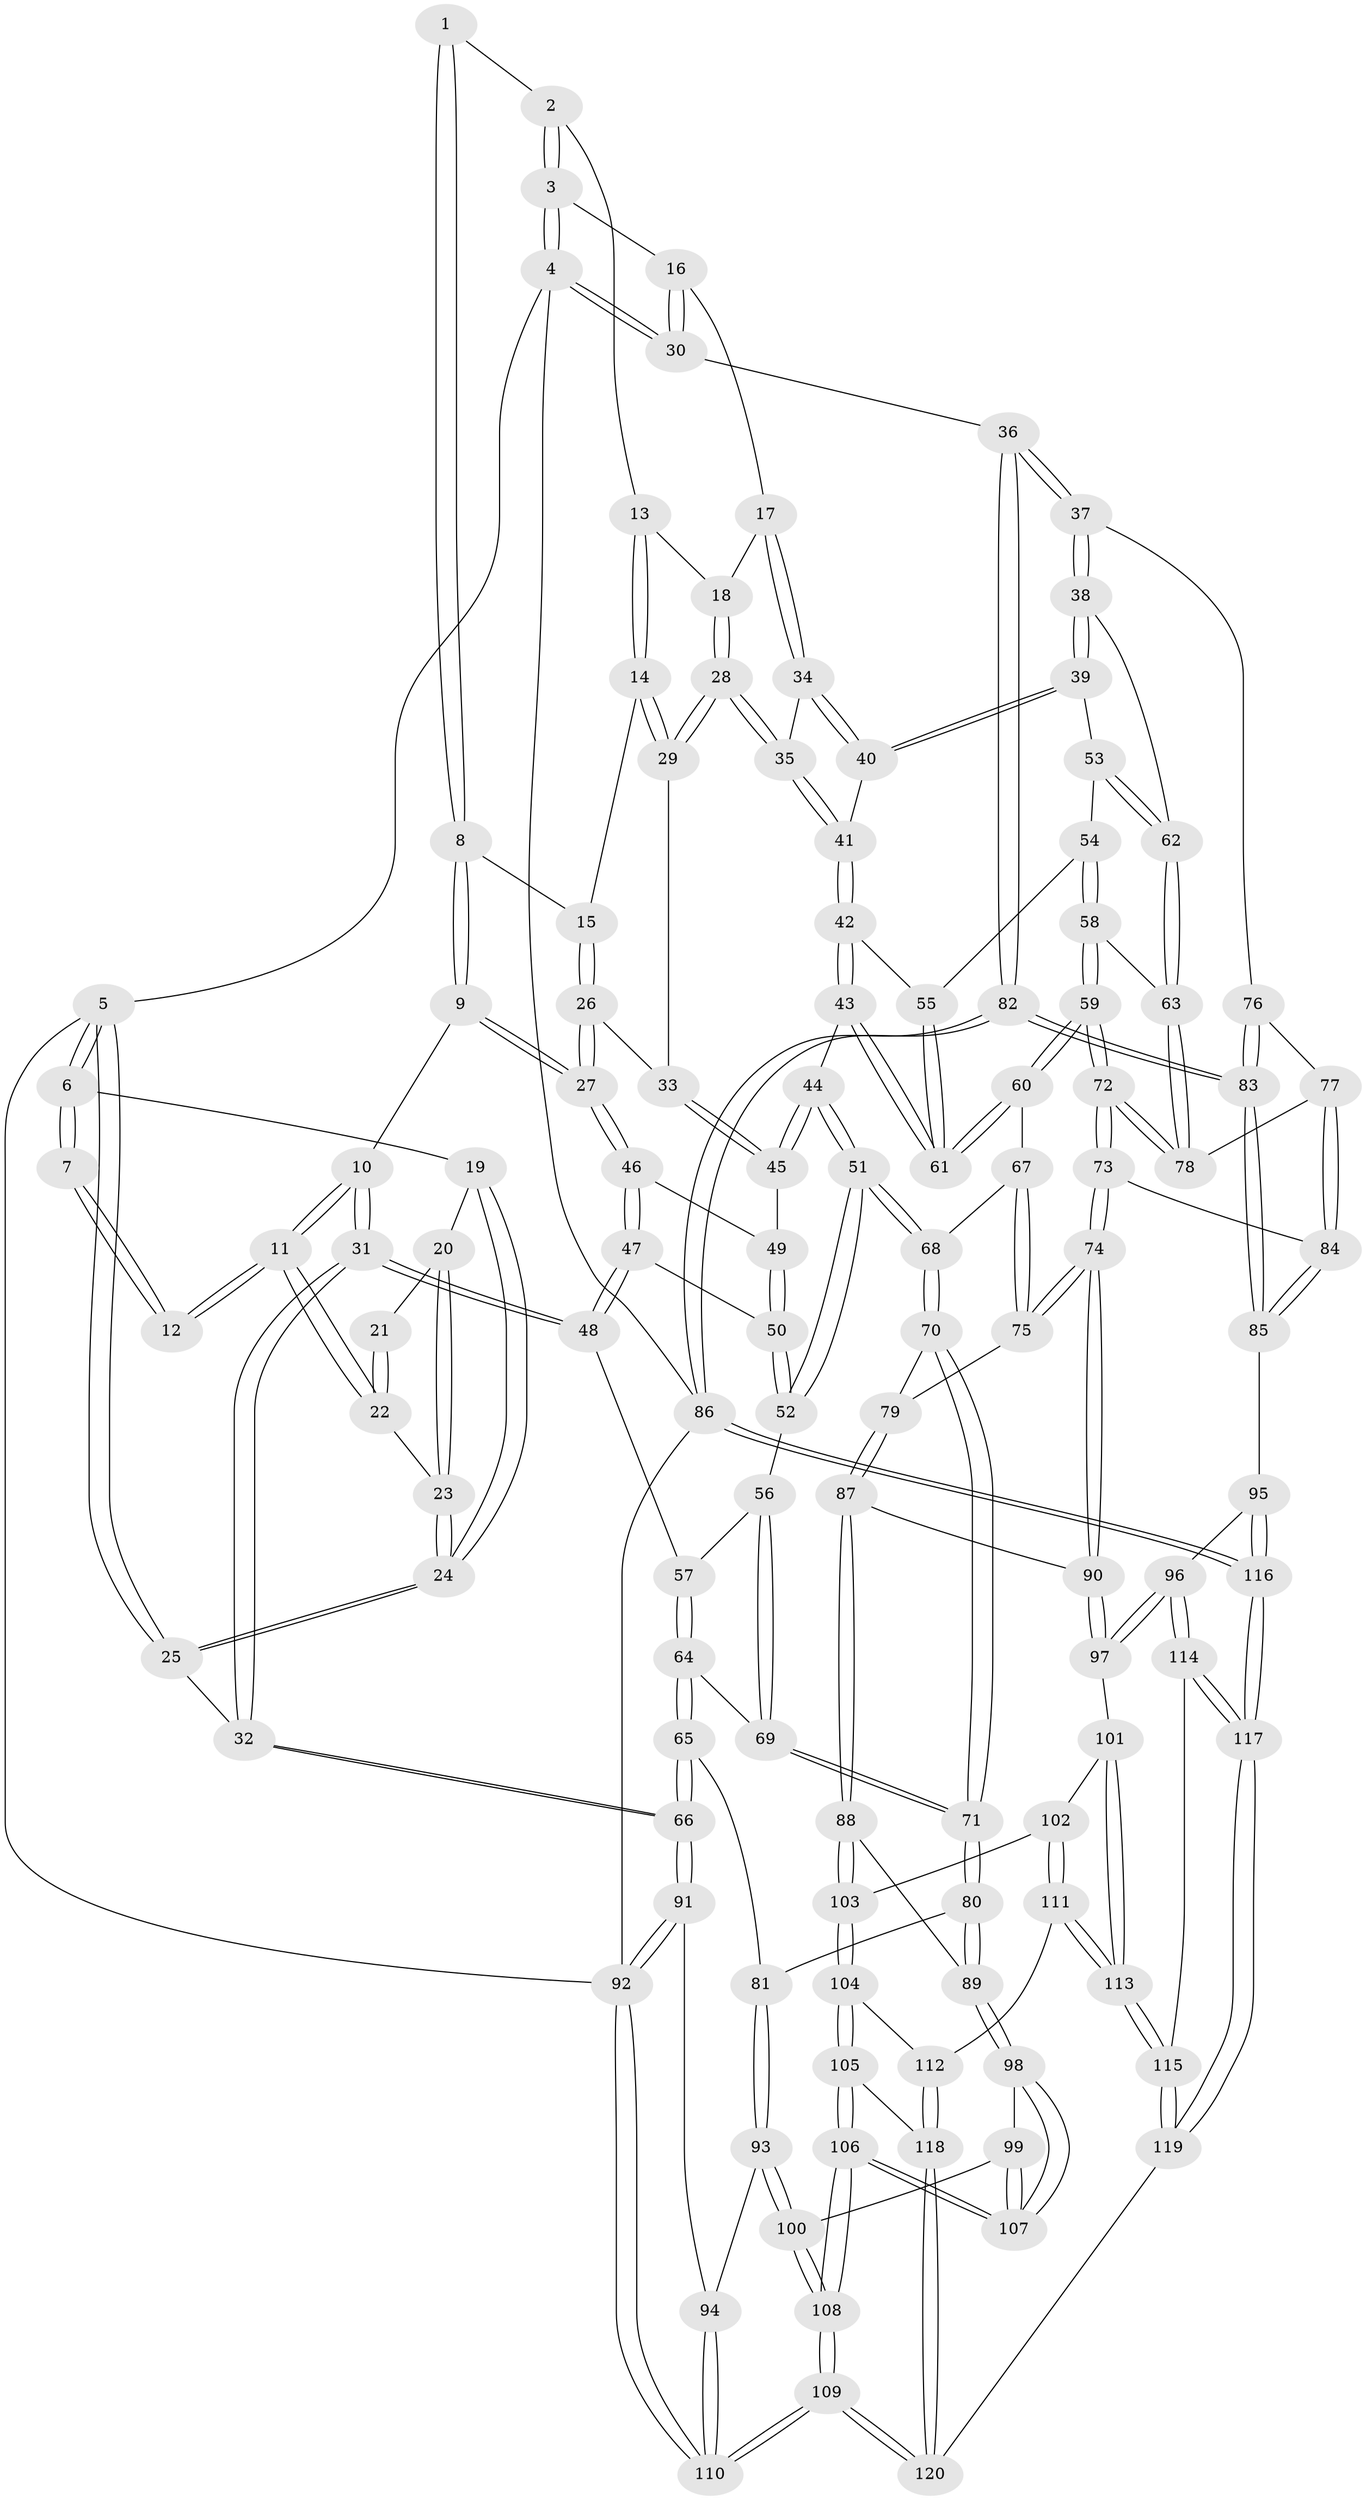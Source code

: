 // Generated by graph-tools (version 1.1) at 2025/27/03/09/25 03:27:10]
// undirected, 120 vertices, 297 edges
graph export_dot {
graph [start="1"]
  node [color=gray90,style=filled];
  1 [pos="+0.3641072789295444+0"];
  2 [pos="+0.6005505638436871+0"];
  3 [pos="+1+0"];
  4 [pos="+1+0"];
  5 [pos="+0+0"];
  6 [pos="+0+0"];
  7 [pos="+0.20811954537559835+0"];
  8 [pos="+0.3641170942952686+0"];
  9 [pos="+0.24162333660462373+0.16460569616131968"];
  10 [pos="+0.23830684159838314+0.16375695822099962"];
  11 [pos="+0.20829894841097366+0.132444763589246"];
  12 [pos="+0.19324620911724075+0.014189324079182953"];
  13 [pos="+0.5981916439764051+0"];
  14 [pos="+0.549387373503379+0.12156474588454547"];
  15 [pos="+0.40965573308271996+0.08467796763283388"];
  16 [pos="+0.8582450341243851+0.08736587337656015"];
  17 [pos="+0.8428953689433284+0.11672538420044887"];
  18 [pos="+0.7280099984274182+0.09903848150784872"];
  19 [pos="+0.038711675464648224+0.013511361389726627"];
  20 [pos="+0.05677292566783602+0.03762351400668331"];
  21 [pos="+0.0864381325649448+0.047177464464413066"];
  22 [pos="+0.18888984000867645+0.12977316549770096"];
  23 [pos="+0.06750795921995739+0.13854994000620172"];
  24 [pos="+0+0.21322727444626974"];
  25 [pos="+0+0.3588569469830833"];
  26 [pos="+0.30651356520248846+0.18853669071378637"];
  27 [pos="+0.29300804478739856+0.19568508930935394"];
  28 [pos="+0.5821753018826515+0.17622735219752053"];
  29 [pos="+0.5575107879137122+0.14685149467575928"];
  30 [pos="+1+0.27562774604049967"];
  31 [pos="+0.04070473895742244+0.3458030667937726"];
  32 [pos="+0+0.40282034657751054"];
  33 [pos="+0.4616785966479995+0.19352101090093843"];
  34 [pos="+0.8428145844303708+0.1253502990740341"];
  35 [pos="+0.6038676171762923+0.2380653595344417"];
  36 [pos="+1+0.36659968736466647"];
  37 [pos="+1+0.36751258599013636"];
  38 [pos="+1+0.3542090095429775"];
  39 [pos="+0.8993131616824134+0.30638790346471445"];
  40 [pos="+0.8639625368095338+0.2466066116914833"];
  41 [pos="+0.6069108185632147+0.2574406265786758"];
  42 [pos="+0.590230590817725+0.33838859732179455"];
  43 [pos="+0.588836318435232+0.3412757133374422"];
  44 [pos="+0.5813791374245714+0.34649337660333834"];
  45 [pos="+0.4290471625841315+0.28774172873566023"];
  46 [pos="+0.3015616010584267+0.2244623136755063"];
  47 [pos="+0.28809640103789+0.31357723676815574"];
  48 [pos="+0.2472043538324997+0.37902728854795326"];
  49 [pos="+0.42438576272072603+0.28801523418137653"];
  50 [pos="+0.38765008819595+0.3675253233451119"];
  51 [pos="+0.51032716529489+0.45219351772871325"];
  52 [pos="+0.4165589029800872+0.4374728471617504"];
  53 [pos="+0.8924521054956055+0.31267562463924026"];
  54 [pos="+0.8653619495892365+0.33436762042593726"];
  55 [pos="+0.85497582120371+0.3370624151867918"];
  56 [pos="+0.3298603613571583+0.47289103723296944"];
  57 [pos="+0.2512286332964155+0.3897691878142785"];
  58 [pos="+0.8191586736056619+0.44961074849759625"];
  59 [pos="+0.7300164003745864+0.5022509506529088"];
  60 [pos="+0.7200186079423568+0.49036137304138305"];
  61 [pos="+0.6958520257234814+0.4373509200117013"];
  62 [pos="+0.8770649826903912+0.5186667298578795"];
  63 [pos="+0.8714576649353335+0.5253932976405148"];
  64 [pos="+0.1682049287355505+0.5314866967905563"];
  65 [pos="+0.09930382052219719+0.5714379476908474"];
  66 [pos="+0+0.5531536472968392"];
  67 [pos="+0.6495091373447638+0.5062328937996688"];
  68 [pos="+0.5179818869130012+0.49526354109335124"];
  69 [pos="+0.3173357582029465+0.5155584530952134"];
  70 [pos="+0.5180169178051527+0.49720113484770684"];
  71 [pos="+0.34110213120163174+0.6115859875905271"];
  72 [pos="+0.7429295195039154+0.5876535638651301"];
  73 [pos="+0.7011126013477287+0.6410282466695759"];
  74 [pos="+0.6738583615745521+0.6702478585032263"];
  75 [pos="+0.605591377095357+0.6184629369382831"];
  76 [pos="+0.9179261532244702+0.5905753305509731"];
  77 [pos="+0.8718243646947186+0.5875586059105838"];
  78 [pos="+0.8654092853824821+0.582977528096462"];
  79 [pos="+0.5463015183993062+0.5796602105116828"];
  80 [pos="+0.3320588049267871+0.6843902518774624"];
  81 [pos="+0.2459206091052111+0.6643410364793915"];
  82 [pos="+1+0.7988687519158547"];
  83 [pos="+1+0.7730481409838467"];
  84 [pos="+0.8711012224595222+0.6913371114637682"];
  85 [pos="+0.8916763336966802+0.7991969434078239"];
  86 [pos="+1+1"];
  87 [pos="+0.4021140059329489+0.717433914013383"];
  88 [pos="+0.38569158567761286+0.7263992263467176"];
  89 [pos="+0.3526876844437511+0.7143775707519172"];
  90 [pos="+0.6733604271294061+0.7185735372877092"];
  91 [pos="+0+0.5745364780826177"];
  92 [pos="+0+1"];
  93 [pos="+0.1266260916809446+0.7879315385168215"];
  94 [pos="+0.060155569563597015+0.7626823022788799"];
  95 [pos="+0.855415288474342+0.8202429138172094"];
  96 [pos="+0.8104531871094662+0.8282150442552256"];
  97 [pos="+0.686672821814746+0.7759527598176907"];
  98 [pos="+0.3021170979118855+0.7752223407071906"];
  99 [pos="+0.1680140430270348+0.79759935599856"];
  100 [pos="+0.13366906758648991+0.7945069173989032"];
  101 [pos="+0.6544668681335019+0.8087704471188585"];
  102 [pos="+0.6245376263065835+0.8162243597912464"];
  103 [pos="+0.44601506486842557+0.8263784564795335"];
  104 [pos="+0.44395057006113875+0.8438910592387732"];
  105 [pos="+0.3655033671136993+0.9565309877840363"];
  106 [pos="+0.23803458112515896+1"];
  107 [pos="+0.2637064597877416+0.8960310633566515"];
  108 [pos="+0.20820983285629627+1"];
  109 [pos="+0.17681253709489345+1"];
  110 [pos="+0.050988271921366395+1"];
  111 [pos="+0.5224976007451773+0.9438433626452433"];
  112 [pos="+0.5150624250772258+0.9424178292042205"];
  113 [pos="+0.6324764567615022+1"];
  114 [pos="+0.8083135108246167+0.8398761555097345"];
  115 [pos="+0.6994029106644428+1"];
  116 [pos="+1+1"];
  117 [pos="+1+1"];
  118 [pos="+0.49547814512493626+0.964980164128665"];
  119 [pos="+0.7022285448994611+1"];
  120 [pos="+0.39660583552595924+1"];
  1 -- 2;
  1 -- 8;
  1 -- 8;
  2 -- 3;
  2 -- 3;
  2 -- 13;
  3 -- 4;
  3 -- 4;
  3 -- 16;
  4 -- 5;
  4 -- 30;
  4 -- 30;
  4 -- 86;
  5 -- 6;
  5 -- 6;
  5 -- 25;
  5 -- 25;
  5 -- 92;
  6 -- 7;
  6 -- 7;
  6 -- 19;
  7 -- 12;
  7 -- 12;
  8 -- 9;
  8 -- 9;
  8 -- 15;
  9 -- 10;
  9 -- 27;
  9 -- 27;
  10 -- 11;
  10 -- 11;
  10 -- 31;
  10 -- 31;
  11 -- 12;
  11 -- 12;
  11 -- 22;
  11 -- 22;
  13 -- 14;
  13 -- 14;
  13 -- 18;
  14 -- 15;
  14 -- 29;
  14 -- 29;
  15 -- 26;
  15 -- 26;
  16 -- 17;
  16 -- 30;
  16 -- 30;
  17 -- 18;
  17 -- 34;
  17 -- 34;
  18 -- 28;
  18 -- 28;
  19 -- 20;
  19 -- 24;
  19 -- 24;
  20 -- 21;
  20 -- 23;
  20 -- 23;
  21 -- 22;
  21 -- 22;
  22 -- 23;
  23 -- 24;
  23 -- 24;
  24 -- 25;
  24 -- 25;
  25 -- 32;
  26 -- 27;
  26 -- 27;
  26 -- 33;
  27 -- 46;
  27 -- 46;
  28 -- 29;
  28 -- 29;
  28 -- 35;
  28 -- 35;
  29 -- 33;
  30 -- 36;
  31 -- 32;
  31 -- 32;
  31 -- 48;
  31 -- 48;
  32 -- 66;
  32 -- 66;
  33 -- 45;
  33 -- 45;
  34 -- 35;
  34 -- 40;
  34 -- 40;
  35 -- 41;
  35 -- 41;
  36 -- 37;
  36 -- 37;
  36 -- 82;
  36 -- 82;
  37 -- 38;
  37 -- 38;
  37 -- 76;
  38 -- 39;
  38 -- 39;
  38 -- 62;
  39 -- 40;
  39 -- 40;
  39 -- 53;
  40 -- 41;
  41 -- 42;
  41 -- 42;
  42 -- 43;
  42 -- 43;
  42 -- 55;
  43 -- 44;
  43 -- 61;
  43 -- 61;
  44 -- 45;
  44 -- 45;
  44 -- 51;
  44 -- 51;
  45 -- 49;
  46 -- 47;
  46 -- 47;
  46 -- 49;
  47 -- 48;
  47 -- 48;
  47 -- 50;
  48 -- 57;
  49 -- 50;
  49 -- 50;
  50 -- 52;
  50 -- 52;
  51 -- 52;
  51 -- 52;
  51 -- 68;
  51 -- 68;
  52 -- 56;
  53 -- 54;
  53 -- 62;
  53 -- 62;
  54 -- 55;
  54 -- 58;
  54 -- 58;
  55 -- 61;
  55 -- 61;
  56 -- 57;
  56 -- 69;
  56 -- 69;
  57 -- 64;
  57 -- 64;
  58 -- 59;
  58 -- 59;
  58 -- 63;
  59 -- 60;
  59 -- 60;
  59 -- 72;
  59 -- 72;
  60 -- 61;
  60 -- 61;
  60 -- 67;
  62 -- 63;
  62 -- 63;
  63 -- 78;
  63 -- 78;
  64 -- 65;
  64 -- 65;
  64 -- 69;
  65 -- 66;
  65 -- 66;
  65 -- 81;
  66 -- 91;
  66 -- 91;
  67 -- 68;
  67 -- 75;
  67 -- 75;
  68 -- 70;
  68 -- 70;
  69 -- 71;
  69 -- 71;
  70 -- 71;
  70 -- 71;
  70 -- 79;
  71 -- 80;
  71 -- 80;
  72 -- 73;
  72 -- 73;
  72 -- 78;
  72 -- 78;
  73 -- 74;
  73 -- 74;
  73 -- 84;
  74 -- 75;
  74 -- 75;
  74 -- 90;
  74 -- 90;
  75 -- 79;
  76 -- 77;
  76 -- 83;
  76 -- 83;
  77 -- 78;
  77 -- 84;
  77 -- 84;
  79 -- 87;
  79 -- 87;
  80 -- 81;
  80 -- 89;
  80 -- 89;
  81 -- 93;
  81 -- 93;
  82 -- 83;
  82 -- 83;
  82 -- 86;
  82 -- 86;
  83 -- 85;
  83 -- 85;
  84 -- 85;
  84 -- 85;
  85 -- 95;
  86 -- 116;
  86 -- 116;
  86 -- 92;
  87 -- 88;
  87 -- 88;
  87 -- 90;
  88 -- 89;
  88 -- 103;
  88 -- 103;
  89 -- 98;
  89 -- 98;
  90 -- 97;
  90 -- 97;
  91 -- 92;
  91 -- 92;
  91 -- 94;
  92 -- 110;
  92 -- 110;
  93 -- 94;
  93 -- 100;
  93 -- 100;
  94 -- 110;
  94 -- 110;
  95 -- 96;
  95 -- 116;
  95 -- 116;
  96 -- 97;
  96 -- 97;
  96 -- 114;
  96 -- 114;
  97 -- 101;
  98 -- 99;
  98 -- 107;
  98 -- 107;
  99 -- 100;
  99 -- 107;
  99 -- 107;
  100 -- 108;
  100 -- 108;
  101 -- 102;
  101 -- 113;
  101 -- 113;
  102 -- 103;
  102 -- 111;
  102 -- 111;
  103 -- 104;
  103 -- 104;
  104 -- 105;
  104 -- 105;
  104 -- 112;
  105 -- 106;
  105 -- 106;
  105 -- 118;
  106 -- 107;
  106 -- 107;
  106 -- 108;
  106 -- 108;
  108 -- 109;
  108 -- 109;
  109 -- 110;
  109 -- 110;
  109 -- 120;
  109 -- 120;
  111 -- 112;
  111 -- 113;
  111 -- 113;
  112 -- 118;
  112 -- 118;
  113 -- 115;
  113 -- 115;
  114 -- 115;
  114 -- 117;
  114 -- 117;
  115 -- 119;
  115 -- 119;
  116 -- 117;
  116 -- 117;
  117 -- 119;
  117 -- 119;
  118 -- 120;
  118 -- 120;
  119 -- 120;
}
